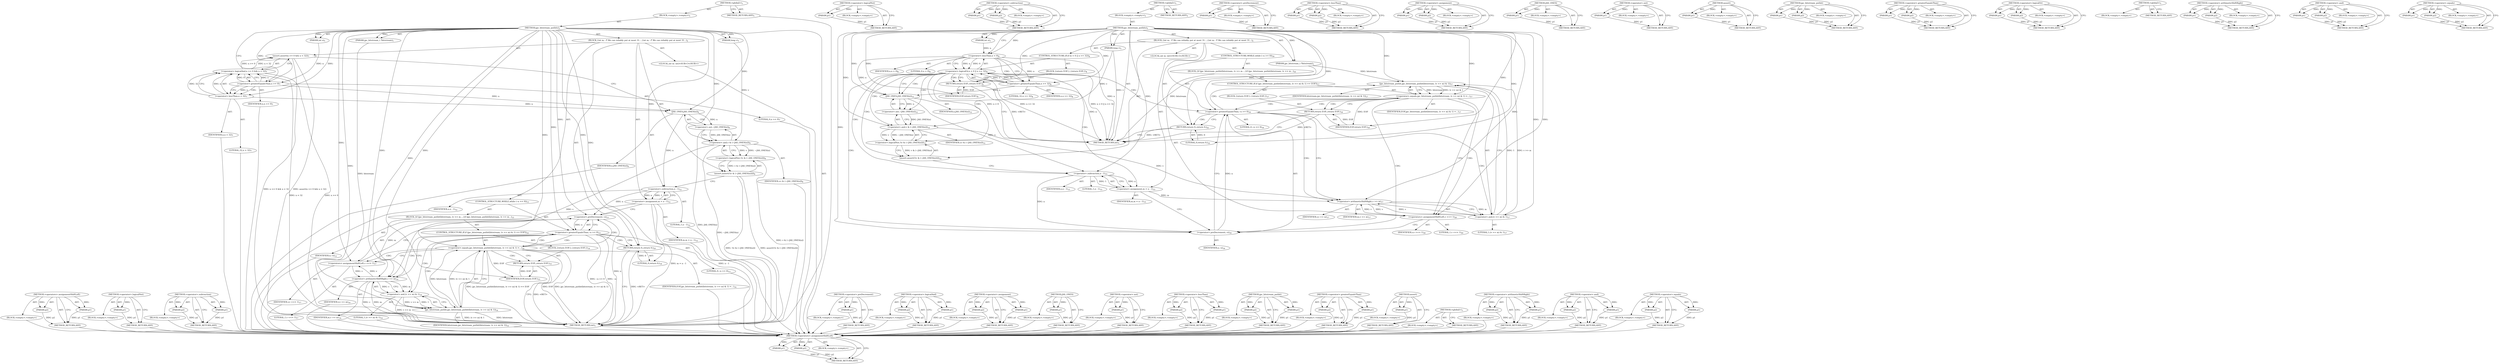digraph "&lt;operator&gt;.equals" {
vulnerable_144 [label=<(METHOD,&lt;operators&gt;.assignmentShiftLeft)>];
vulnerable_145 [label=<(PARAM,p1)>];
vulnerable_146 [label=<(PARAM,p2)>];
vulnerable_147 [label=<(BLOCK,&lt;empty&gt;,&lt;empty&gt;)>];
vulnerable_148 [label=<(METHOD_RETURN,ANY)>];
vulnerable_98 [label=<(METHOD,&lt;operator&gt;.logicalNot)>];
vulnerable_99 [label=<(PARAM,p1)>];
vulnerable_100 [label=<(BLOCK,&lt;empty&gt;,&lt;empty&gt;)>];
vulnerable_101 [label=<(METHOD_RETURN,ANY)>];
vulnerable_120 [label=<(METHOD,&lt;operator&gt;.subtraction)>];
vulnerable_121 [label=<(PARAM,p1)>];
vulnerable_122 [label=<(PARAM,p2)>];
vulnerable_123 [label=<(BLOCK,&lt;empty&gt;,&lt;empty&gt;)>];
vulnerable_124 [label=<(METHOD_RETURN,ANY)>];
vulnerable_6 [label=<(METHOD,&lt;global&gt;)<SUB>1</SUB>>];
vulnerable_7 [label=<(BLOCK,&lt;empty&gt;,&lt;empty&gt;)<SUB>1</SUB>>];
vulnerable_8 [label=<(METHOD,jpc_bitstream_putbits)<SUB>1</SUB>>];
vulnerable_9 [label=<(PARAM,jpc_bitstream_t *bitstream)<SUB>1</SUB>>];
vulnerable_10 [label=<(PARAM,int n)<SUB>1</SUB>>];
vulnerable_11 [label=<(PARAM,long v)<SUB>1</SUB>>];
vulnerable_12 [label=<(BLOCK,{
	int m;
 
 	/* We can reliably put at most 31...,{
	int m;
 
 	/* We can reliably put at most 31...)<SUB>2</SUB>>];
vulnerable_13 [label="<(LOCAL,int m: int)<SUB>3</SUB>>"];
vulnerable_14 [label=<(assert,assert(n &gt;= 0 &amp;&amp; n &lt; 32))<SUB>7</SUB>>];
vulnerable_15 [label=<(&lt;operator&gt;.logicalAnd,n &gt;= 0 &amp;&amp; n &lt; 32)<SUB>7</SUB>>];
vulnerable_16 [label=<(&lt;operator&gt;.greaterEqualsThan,n &gt;= 0)<SUB>7</SUB>>];
vulnerable_17 [label=<(IDENTIFIER,n,n &gt;= 0)<SUB>7</SUB>>];
vulnerable_18 [label=<(LITERAL,0,n &gt;= 0)<SUB>7</SUB>>];
vulnerable_19 [label=<(&lt;operator&gt;.lessThan,n &lt; 32)<SUB>7</SUB>>];
vulnerable_20 [label=<(IDENTIFIER,n,n &lt; 32)<SUB>7</SUB>>];
vulnerable_21 [label=<(LITERAL,32,n &lt; 32)<SUB>7</SUB>>];
vulnerable_22 [label=<(assert,assert(!(v &amp; (~JAS_ONES(n)))))<SUB>9</SUB>>];
vulnerable_23 [label=<(&lt;operator&gt;.logicalNot,!(v &amp; (~JAS_ONES(n))))<SUB>9</SUB>>];
vulnerable_24 [label=<(&lt;operator&gt;.and,v &amp; (~JAS_ONES(n)))<SUB>9</SUB>>];
vulnerable_25 [label=<(IDENTIFIER,v,v &amp; (~JAS_ONES(n)))<SUB>9</SUB>>];
vulnerable_26 [label=<(&lt;operator&gt;.not,~JAS_ONES(n))<SUB>9</SUB>>];
vulnerable_27 [label=<(JAS_ONES,JAS_ONES(n))<SUB>9</SUB>>];
vulnerable_28 [label=<(IDENTIFIER,n,JAS_ONES(n))<SUB>9</SUB>>];
vulnerable_29 [label=<(&lt;operator&gt;.assignment,m = n - 1)<SUB>12</SUB>>];
vulnerable_30 [label=<(IDENTIFIER,m,m = n - 1)<SUB>12</SUB>>];
vulnerable_31 [label=<(&lt;operator&gt;.subtraction,n - 1)<SUB>12</SUB>>];
vulnerable_32 [label=<(IDENTIFIER,n,n - 1)<SUB>12</SUB>>];
vulnerable_33 [label=<(LITERAL,1,n - 1)<SUB>12</SUB>>];
vulnerable_34 [label=<(CONTROL_STRUCTURE,WHILE,while (--n &gt;= 0))<SUB>13</SUB>>];
vulnerable_35 [label=<(&lt;operator&gt;.greaterEqualsThan,--n &gt;= 0)<SUB>13</SUB>>];
vulnerable_36 [label=<(&lt;operator&gt;.preDecrement,--n)<SUB>13</SUB>>];
vulnerable_37 [label=<(IDENTIFIER,n,--n)<SUB>13</SUB>>];
vulnerable_38 [label=<(LITERAL,0,--n &gt;= 0)<SUB>13</SUB>>];
vulnerable_39 [label=<(BLOCK,{
		if (jpc_bitstream_putbit(bitstream, (v &gt;&gt; m...,{
		if (jpc_bitstream_putbit(bitstream, (v &gt;&gt; m...)<SUB>13</SUB>>];
vulnerable_40 [label=<(CONTROL_STRUCTURE,IF,if (jpc_bitstream_putbit(bitstream, (v &gt;&gt; m) &amp; 1) == EOF))<SUB>14</SUB>>];
vulnerable_41 [label=<(&lt;operator&gt;.equals,jpc_bitstream_putbit(bitstream, (v &gt;&gt; m) &amp; 1) =...)<SUB>14</SUB>>];
vulnerable_42 [label=<(jpc_bitstream_putbit,jpc_bitstream_putbit(bitstream, (v &gt;&gt; m) &amp; 1))<SUB>14</SUB>>];
vulnerable_43 [label=<(IDENTIFIER,bitstream,jpc_bitstream_putbit(bitstream, (v &gt;&gt; m) &amp; 1))<SUB>14</SUB>>];
vulnerable_44 [label=<(&lt;operator&gt;.and,(v &gt;&gt; m) &amp; 1)<SUB>14</SUB>>];
vulnerable_45 [label=<(&lt;operator&gt;.arithmeticShiftRight,v &gt;&gt; m)<SUB>14</SUB>>];
vulnerable_46 [label=<(IDENTIFIER,v,v &gt;&gt; m)<SUB>14</SUB>>];
vulnerable_47 [label=<(IDENTIFIER,m,v &gt;&gt; m)<SUB>14</SUB>>];
vulnerable_48 [label=<(LITERAL,1,(v &gt;&gt; m) &amp; 1)<SUB>14</SUB>>];
vulnerable_49 [label=<(IDENTIFIER,EOF,jpc_bitstream_putbit(bitstream, (v &gt;&gt; m) &amp; 1) =...)<SUB>14</SUB>>];
vulnerable_50 [label=<(BLOCK,{
			return EOF;
		},{
			return EOF;
		})<SUB>14</SUB>>];
vulnerable_51 [label=<(RETURN,return EOF;,return EOF;)<SUB>15</SUB>>];
vulnerable_52 [label=<(IDENTIFIER,EOF,return EOF;)<SUB>15</SUB>>];
vulnerable_53 [label=<(&lt;operators&gt;.assignmentShiftLeft,v &lt;&lt;= 1)<SUB>17</SUB>>];
vulnerable_54 [label=<(IDENTIFIER,v,v &lt;&lt;= 1)<SUB>17</SUB>>];
vulnerable_55 [label=<(LITERAL,1,v &lt;&lt;= 1)<SUB>17</SUB>>];
vulnerable_56 [label=<(RETURN,return 0;,return 0;)<SUB>19</SUB>>];
vulnerable_57 [label=<(LITERAL,0,return 0;)<SUB>19</SUB>>];
vulnerable_58 [label=<(METHOD_RETURN,int)<SUB>1</SUB>>];
vulnerable_60 [label=<(METHOD_RETURN,ANY)<SUB>1</SUB>>];
vulnerable_125 [label=<(METHOD,&lt;operator&gt;.preDecrement)>];
vulnerable_126 [label=<(PARAM,p1)>];
vulnerable_127 [label=<(BLOCK,&lt;empty&gt;,&lt;empty&gt;)>];
vulnerable_128 [label=<(METHOD_RETURN,ANY)>];
vulnerable_83 [label=<(METHOD,&lt;operator&gt;.logicalAnd)>];
vulnerable_84 [label=<(PARAM,p1)>];
vulnerable_85 [label=<(PARAM,p2)>];
vulnerable_86 [label=<(BLOCK,&lt;empty&gt;,&lt;empty&gt;)>];
vulnerable_87 [label=<(METHOD_RETURN,ANY)>];
vulnerable_115 [label=<(METHOD,&lt;operator&gt;.assignment)>];
vulnerable_116 [label=<(PARAM,p1)>];
vulnerable_117 [label=<(PARAM,p2)>];
vulnerable_118 [label=<(BLOCK,&lt;empty&gt;,&lt;empty&gt;)>];
vulnerable_119 [label=<(METHOD_RETURN,ANY)>];
vulnerable_111 [label=<(METHOD,JAS_ONES)>];
vulnerable_112 [label=<(PARAM,p1)>];
vulnerable_113 [label=<(BLOCK,&lt;empty&gt;,&lt;empty&gt;)>];
vulnerable_114 [label=<(METHOD_RETURN,ANY)>];
vulnerable_107 [label=<(METHOD,&lt;operator&gt;.not)>];
vulnerable_108 [label=<(PARAM,p1)>];
vulnerable_109 [label=<(BLOCK,&lt;empty&gt;,&lt;empty&gt;)>];
vulnerable_110 [label=<(METHOD_RETURN,ANY)>];
vulnerable_93 [label=<(METHOD,&lt;operator&gt;.lessThan)>];
vulnerable_94 [label=<(PARAM,p1)>];
vulnerable_95 [label=<(PARAM,p2)>];
vulnerable_96 [label=<(BLOCK,&lt;empty&gt;,&lt;empty&gt;)>];
vulnerable_97 [label=<(METHOD_RETURN,ANY)>];
vulnerable_134 [label=<(METHOD,jpc_bitstream_putbit)>];
vulnerable_135 [label=<(PARAM,p1)>];
vulnerable_136 [label=<(PARAM,p2)>];
vulnerable_137 [label=<(BLOCK,&lt;empty&gt;,&lt;empty&gt;)>];
vulnerable_138 [label=<(METHOD_RETURN,ANY)>];
vulnerable_88 [label=<(METHOD,&lt;operator&gt;.greaterEqualsThan)>];
vulnerable_89 [label=<(PARAM,p1)>];
vulnerable_90 [label=<(PARAM,p2)>];
vulnerable_91 [label=<(BLOCK,&lt;empty&gt;,&lt;empty&gt;)>];
vulnerable_92 [label=<(METHOD_RETURN,ANY)>];
vulnerable_79 [label=<(METHOD,assert)>];
vulnerable_80 [label=<(PARAM,p1)>];
vulnerable_81 [label=<(BLOCK,&lt;empty&gt;,&lt;empty&gt;)>];
vulnerable_82 [label=<(METHOD_RETURN,ANY)>];
vulnerable_73 [label=<(METHOD,&lt;global&gt;)<SUB>1</SUB>>];
vulnerable_74 [label=<(BLOCK,&lt;empty&gt;,&lt;empty&gt;)>];
vulnerable_75 [label=<(METHOD_RETURN,ANY)>];
vulnerable_139 [label=<(METHOD,&lt;operator&gt;.arithmeticShiftRight)>];
vulnerable_140 [label=<(PARAM,p1)>];
vulnerable_141 [label=<(PARAM,p2)>];
vulnerable_142 [label=<(BLOCK,&lt;empty&gt;,&lt;empty&gt;)>];
vulnerable_143 [label=<(METHOD_RETURN,ANY)>];
vulnerable_102 [label=<(METHOD,&lt;operator&gt;.and)>];
vulnerable_103 [label=<(PARAM,p1)>];
vulnerable_104 [label=<(PARAM,p2)>];
vulnerable_105 [label=<(BLOCK,&lt;empty&gt;,&lt;empty&gt;)>];
vulnerable_106 [label=<(METHOD_RETURN,ANY)>];
vulnerable_129 [label=<(METHOD,&lt;operator&gt;.equals)>];
vulnerable_130 [label=<(PARAM,p1)>];
vulnerable_131 [label=<(PARAM,p2)>];
vulnerable_132 [label=<(BLOCK,&lt;empty&gt;,&lt;empty&gt;)>];
vulnerable_133 [label=<(METHOD_RETURN,ANY)>];
fixed_147 [label=<(METHOD,&lt;operators&gt;.assignmentShiftLeft)>];
fixed_148 [label=<(PARAM,p1)>];
fixed_149 [label=<(PARAM,p2)>];
fixed_150 [label=<(BLOCK,&lt;empty&gt;,&lt;empty&gt;)>];
fixed_151 [label=<(METHOD_RETURN,ANY)>];
fixed_101 [label=<(METHOD,&lt;operator&gt;.logicalNot)>];
fixed_102 [label=<(PARAM,p1)>];
fixed_103 [label=<(BLOCK,&lt;empty&gt;,&lt;empty&gt;)>];
fixed_104 [label=<(METHOD_RETURN,ANY)>];
fixed_123 [label=<(METHOD,&lt;operator&gt;.subtraction)>];
fixed_124 [label=<(PARAM,p1)>];
fixed_125 [label=<(PARAM,p2)>];
fixed_126 [label=<(BLOCK,&lt;empty&gt;,&lt;empty&gt;)>];
fixed_127 [label=<(METHOD_RETURN,ANY)>];
fixed_6 [label=<(METHOD,&lt;global&gt;)<SUB>1</SUB>>];
fixed_7 [label=<(BLOCK,&lt;empty&gt;,&lt;empty&gt;)<SUB>1</SUB>>];
fixed_8 [label=<(METHOD,jpc_bitstream_putbits)<SUB>1</SUB>>];
fixed_9 [label=<(PARAM,jpc_bitstream_t *bitstream)<SUB>1</SUB>>];
fixed_10 [label=<(PARAM,int n)<SUB>1</SUB>>];
fixed_11 [label=<(PARAM,long v)<SUB>1</SUB>>];
fixed_12 [label=<(BLOCK,{
	int m;
 
 	/* We can reliably put at most 31...,{
	int m;
 
 	/* We can reliably put at most 31...)<SUB>2</SUB>>];
fixed_13 [label="<(LOCAL,int m: int)<SUB>3</SUB>>"];
fixed_14 [label=<(CONTROL_STRUCTURE,IF,if (n &lt; 0 || n &gt;= 32))<SUB>8</SUB>>];
fixed_15 [label=<(&lt;operator&gt;.logicalOr,n &lt; 0 || n &gt;= 32)<SUB>8</SUB>>];
fixed_16 [label=<(&lt;operator&gt;.lessThan,n &lt; 0)<SUB>8</SUB>>];
fixed_17 [label=<(IDENTIFIER,n,n &lt; 0)<SUB>8</SUB>>];
fixed_18 [label=<(LITERAL,0,n &lt; 0)<SUB>8</SUB>>];
fixed_19 [label=<(&lt;operator&gt;.greaterEqualsThan,n &gt;= 32)<SUB>8</SUB>>];
fixed_20 [label=<(IDENTIFIER,n,n &gt;= 32)<SUB>8</SUB>>];
fixed_21 [label=<(LITERAL,32,n &gt;= 32)<SUB>8</SUB>>];
fixed_22 [label=<(BLOCK,{
		return EOF;
	},{
		return EOF;
	})<SUB>8</SUB>>];
fixed_23 [label=<(RETURN,return EOF;,return EOF;)<SUB>9</SUB>>];
fixed_24 [label=<(IDENTIFIER,EOF,return EOF;)<SUB>9</SUB>>];
fixed_25 [label=<(assert,assert(!(v &amp; (~JAS_ONES(n)))))<SUB>12</SUB>>];
fixed_26 [label=<(&lt;operator&gt;.logicalNot,!(v &amp; (~JAS_ONES(n))))<SUB>12</SUB>>];
fixed_27 [label=<(&lt;operator&gt;.and,v &amp; (~JAS_ONES(n)))<SUB>12</SUB>>];
fixed_28 [label=<(IDENTIFIER,v,v &amp; (~JAS_ONES(n)))<SUB>12</SUB>>];
fixed_29 [label=<(&lt;operator&gt;.not,~JAS_ONES(n))<SUB>12</SUB>>];
fixed_30 [label=<(JAS_ONES,JAS_ONES(n))<SUB>12</SUB>>];
fixed_31 [label=<(IDENTIFIER,n,JAS_ONES(n))<SUB>12</SUB>>];
fixed_32 [label=<(&lt;operator&gt;.assignment,m = n - 1)<SUB>15</SUB>>];
fixed_33 [label=<(IDENTIFIER,m,m = n - 1)<SUB>15</SUB>>];
fixed_34 [label=<(&lt;operator&gt;.subtraction,n - 1)<SUB>15</SUB>>];
fixed_35 [label=<(IDENTIFIER,n,n - 1)<SUB>15</SUB>>];
fixed_36 [label=<(LITERAL,1,n - 1)<SUB>15</SUB>>];
fixed_37 [label=<(CONTROL_STRUCTURE,WHILE,while (--n &gt;= 0))<SUB>16</SUB>>];
fixed_38 [label=<(&lt;operator&gt;.greaterEqualsThan,--n &gt;= 0)<SUB>16</SUB>>];
fixed_39 [label=<(&lt;operator&gt;.preDecrement,--n)<SUB>16</SUB>>];
fixed_40 [label=<(IDENTIFIER,n,--n)<SUB>16</SUB>>];
fixed_41 [label=<(LITERAL,0,--n &gt;= 0)<SUB>16</SUB>>];
fixed_42 [label=<(BLOCK,{
		if (jpc_bitstream_putbit(bitstream, (v &gt;&gt; m...,{
		if (jpc_bitstream_putbit(bitstream, (v &gt;&gt; m...)<SUB>16</SUB>>];
fixed_43 [label=<(CONTROL_STRUCTURE,IF,if (jpc_bitstream_putbit(bitstream, (v &gt;&gt; m) &amp; 1) == EOF))<SUB>17</SUB>>];
fixed_44 [label=<(&lt;operator&gt;.equals,jpc_bitstream_putbit(bitstream, (v &gt;&gt; m) &amp; 1) =...)<SUB>17</SUB>>];
fixed_45 [label=<(jpc_bitstream_putbit,jpc_bitstream_putbit(bitstream, (v &gt;&gt; m) &amp; 1))<SUB>17</SUB>>];
fixed_46 [label=<(IDENTIFIER,bitstream,jpc_bitstream_putbit(bitstream, (v &gt;&gt; m) &amp; 1))<SUB>17</SUB>>];
fixed_47 [label=<(&lt;operator&gt;.and,(v &gt;&gt; m) &amp; 1)<SUB>17</SUB>>];
fixed_48 [label=<(&lt;operator&gt;.arithmeticShiftRight,v &gt;&gt; m)<SUB>17</SUB>>];
fixed_49 [label=<(IDENTIFIER,v,v &gt;&gt; m)<SUB>17</SUB>>];
fixed_50 [label=<(IDENTIFIER,m,v &gt;&gt; m)<SUB>17</SUB>>];
fixed_51 [label=<(LITERAL,1,(v &gt;&gt; m) &amp; 1)<SUB>17</SUB>>];
fixed_52 [label=<(IDENTIFIER,EOF,jpc_bitstream_putbit(bitstream, (v &gt;&gt; m) &amp; 1) =...)<SUB>17</SUB>>];
fixed_53 [label=<(BLOCK,{
			return EOF;
		},{
			return EOF;
		})<SUB>17</SUB>>];
fixed_54 [label=<(RETURN,return EOF;,return EOF;)<SUB>18</SUB>>];
fixed_55 [label=<(IDENTIFIER,EOF,return EOF;)<SUB>18</SUB>>];
fixed_56 [label=<(&lt;operators&gt;.assignmentShiftLeft,v &lt;&lt;= 1)<SUB>20</SUB>>];
fixed_57 [label=<(IDENTIFIER,v,v &lt;&lt;= 1)<SUB>20</SUB>>];
fixed_58 [label=<(LITERAL,1,v &lt;&lt;= 1)<SUB>20</SUB>>];
fixed_59 [label=<(RETURN,return 0;,return 0;)<SUB>22</SUB>>];
fixed_60 [label=<(LITERAL,0,return 0;)<SUB>22</SUB>>];
fixed_61 [label=<(METHOD_RETURN,int)<SUB>1</SUB>>];
fixed_63 [label=<(METHOD_RETURN,ANY)<SUB>1</SUB>>];
fixed_128 [label=<(METHOD,&lt;operator&gt;.preDecrement)>];
fixed_129 [label=<(PARAM,p1)>];
fixed_130 [label=<(BLOCK,&lt;empty&gt;,&lt;empty&gt;)>];
fixed_131 [label=<(METHOD_RETURN,ANY)>];
fixed_87 [label=<(METHOD,&lt;operator&gt;.lessThan)>];
fixed_88 [label=<(PARAM,p1)>];
fixed_89 [label=<(PARAM,p2)>];
fixed_90 [label=<(BLOCK,&lt;empty&gt;,&lt;empty&gt;)>];
fixed_91 [label=<(METHOD_RETURN,ANY)>];
fixed_118 [label=<(METHOD,&lt;operator&gt;.assignment)>];
fixed_119 [label=<(PARAM,p1)>];
fixed_120 [label=<(PARAM,p2)>];
fixed_121 [label=<(BLOCK,&lt;empty&gt;,&lt;empty&gt;)>];
fixed_122 [label=<(METHOD_RETURN,ANY)>];
fixed_114 [label=<(METHOD,JAS_ONES)>];
fixed_115 [label=<(PARAM,p1)>];
fixed_116 [label=<(BLOCK,&lt;empty&gt;,&lt;empty&gt;)>];
fixed_117 [label=<(METHOD_RETURN,ANY)>];
fixed_110 [label=<(METHOD,&lt;operator&gt;.not)>];
fixed_111 [label=<(PARAM,p1)>];
fixed_112 [label=<(BLOCK,&lt;empty&gt;,&lt;empty&gt;)>];
fixed_113 [label=<(METHOD_RETURN,ANY)>];
fixed_97 [label=<(METHOD,assert)>];
fixed_98 [label=<(PARAM,p1)>];
fixed_99 [label=<(BLOCK,&lt;empty&gt;,&lt;empty&gt;)>];
fixed_100 [label=<(METHOD_RETURN,ANY)>];
fixed_137 [label=<(METHOD,jpc_bitstream_putbit)>];
fixed_138 [label=<(PARAM,p1)>];
fixed_139 [label=<(PARAM,p2)>];
fixed_140 [label=<(BLOCK,&lt;empty&gt;,&lt;empty&gt;)>];
fixed_141 [label=<(METHOD_RETURN,ANY)>];
fixed_92 [label=<(METHOD,&lt;operator&gt;.greaterEqualsThan)>];
fixed_93 [label=<(PARAM,p1)>];
fixed_94 [label=<(PARAM,p2)>];
fixed_95 [label=<(BLOCK,&lt;empty&gt;,&lt;empty&gt;)>];
fixed_96 [label=<(METHOD_RETURN,ANY)>];
fixed_82 [label=<(METHOD,&lt;operator&gt;.logicalOr)>];
fixed_83 [label=<(PARAM,p1)>];
fixed_84 [label=<(PARAM,p2)>];
fixed_85 [label=<(BLOCK,&lt;empty&gt;,&lt;empty&gt;)>];
fixed_86 [label=<(METHOD_RETURN,ANY)>];
fixed_76 [label=<(METHOD,&lt;global&gt;)<SUB>1</SUB>>];
fixed_77 [label=<(BLOCK,&lt;empty&gt;,&lt;empty&gt;)>];
fixed_78 [label=<(METHOD_RETURN,ANY)>];
fixed_142 [label=<(METHOD,&lt;operator&gt;.arithmeticShiftRight)>];
fixed_143 [label=<(PARAM,p1)>];
fixed_144 [label=<(PARAM,p2)>];
fixed_145 [label=<(BLOCK,&lt;empty&gt;,&lt;empty&gt;)>];
fixed_146 [label=<(METHOD_RETURN,ANY)>];
fixed_105 [label=<(METHOD,&lt;operator&gt;.and)>];
fixed_106 [label=<(PARAM,p1)>];
fixed_107 [label=<(PARAM,p2)>];
fixed_108 [label=<(BLOCK,&lt;empty&gt;,&lt;empty&gt;)>];
fixed_109 [label=<(METHOD_RETURN,ANY)>];
fixed_132 [label=<(METHOD,&lt;operator&gt;.equals)>];
fixed_133 [label=<(PARAM,p1)>];
fixed_134 [label=<(PARAM,p2)>];
fixed_135 [label=<(BLOCK,&lt;empty&gt;,&lt;empty&gt;)>];
fixed_136 [label=<(METHOD_RETURN,ANY)>];
vulnerable_144 -> vulnerable_145  [key=0, label="AST: "];
vulnerable_144 -> vulnerable_145  [key=1, label="DDG: "];
vulnerable_144 -> vulnerable_147  [key=0, label="AST: "];
vulnerable_144 -> vulnerable_146  [key=0, label="AST: "];
vulnerable_144 -> vulnerable_146  [key=1, label="DDG: "];
vulnerable_144 -> vulnerable_148  [key=0, label="AST: "];
vulnerable_144 -> vulnerable_148  [key=1, label="CFG: "];
vulnerable_145 -> vulnerable_148  [key=0, label="DDG: p1"];
vulnerable_146 -> vulnerable_148  [key=0, label="DDG: p2"];
vulnerable_147 -> fixed_147  [key=0];
vulnerable_148 -> fixed_147  [key=0];
vulnerable_98 -> vulnerable_99  [key=0, label="AST: "];
vulnerable_98 -> vulnerable_99  [key=1, label="DDG: "];
vulnerable_98 -> vulnerable_100  [key=0, label="AST: "];
vulnerable_98 -> vulnerable_101  [key=0, label="AST: "];
vulnerable_98 -> vulnerable_101  [key=1, label="CFG: "];
vulnerable_99 -> vulnerable_101  [key=0, label="DDG: p1"];
vulnerable_100 -> fixed_147  [key=0];
vulnerable_101 -> fixed_147  [key=0];
vulnerable_120 -> vulnerable_121  [key=0, label="AST: "];
vulnerable_120 -> vulnerable_121  [key=1, label="DDG: "];
vulnerable_120 -> vulnerable_123  [key=0, label="AST: "];
vulnerable_120 -> vulnerable_122  [key=0, label="AST: "];
vulnerable_120 -> vulnerable_122  [key=1, label="DDG: "];
vulnerable_120 -> vulnerable_124  [key=0, label="AST: "];
vulnerable_120 -> vulnerable_124  [key=1, label="CFG: "];
vulnerable_121 -> vulnerable_124  [key=0, label="DDG: p1"];
vulnerable_122 -> vulnerable_124  [key=0, label="DDG: p2"];
vulnerable_123 -> fixed_147  [key=0];
vulnerable_124 -> fixed_147  [key=0];
vulnerable_6 -> vulnerable_7  [key=0, label="AST: "];
vulnerable_6 -> vulnerable_60  [key=0, label="AST: "];
vulnerable_6 -> vulnerable_60  [key=1, label="CFG: "];
vulnerable_7 -> vulnerable_8  [key=0, label="AST: "];
vulnerable_8 -> vulnerable_9  [key=0, label="AST: "];
vulnerable_8 -> vulnerable_9  [key=1, label="DDG: "];
vulnerable_8 -> vulnerable_10  [key=0, label="AST: "];
vulnerable_8 -> vulnerable_10  [key=1, label="DDG: "];
vulnerable_8 -> vulnerable_11  [key=0, label="AST: "];
vulnerable_8 -> vulnerable_11  [key=1, label="DDG: "];
vulnerable_8 -> vulnerable_12  [key=0, label="AST: "];
vulnerable_8 -> vulnerable_58  [key=0, label="AST: "];
vulnerable_8 -> vulnerable_16  [key=0, label="CFG: "];
vulnerable_8 -> vulnerable_16  [key=1, label="DDG: "];
vulnerable_8 -> vulnerable_56  [key=0, label="DDG: "];
vulnerable_8 -> vulnerable_57  [key=0, label="DDG: "];
vulnerable_8 -> vulnerable_31  [key=0, label="DDG: "];
vulnerable_8 -> vulnerable_35  [key=0, label="DDG: "];
vulnerable_8 -> vulnerable_53  [key=0, label="DDG: "];
vulnerable_8 -> vulnerable_19  [key=0, label="DDG: "];
vulnerable_8 -> vulnerable_24  [key=0, label="DDG: "];
vulnerable_8 -> vulnerable_36  [key=0, label="DDG: "];
vulnerable_8 -> vulnerable_41  [key=0, label="DDG: "];
vulnerable_8 -> vulnerable_27  [key=0, label="DDG: "];
vulnerable_8 -> vulnerable_42  [key=0, label="DDG: "];
vulnerable_8 -> vulnerable_52  [key=0, label="DDG: "];
vulnerable_8 -> vulnerable_44  [key=0, label="DDG: "];
vulnerable_8 -> vulnerable_45  [key=0, label="DDG: "];
vulnerable_9 -> vulnerable_42  [key=0, label="DDG: bitstream"];
vulnerable_10 -> vulnerable_16  [key=0, label="DDG: n"];
vulnerable_11 -> vulnerable_24  [key=0, label="DDG: v"];
vulnerable_12 -> vulnerable_13  [key=0, label="AST: "];
vulnerable_12 -> vulnerable_14  [key=0, label="AST: "];
vulnerable_12 -> vulnerable_22  [key=0, label="AST: "];
vulnerable_12 -> vulnerable_29  [key=0, label="AST: "];
vulnerable_12 -> vulnerable_34  [key=0, label="AST: "];
vulnerable_12 -> vulnerable_56  [key=0, label="AST: "];
vulnerable_13 -> fixed_147  [key=0];
vulnerable_14 -> vulnerable_15  [key=0, label="AST: "];
vulnerable_14 -> vulnerable_27  [key=0, label="CFG: "];
vulnerable_14 -> vulnerable_58  [key=0, label="DDG: n &gt;= 0 &amp;&amp; n &lt; 32"];
vulnerable_14 -> vulnerable_58  [key=1, label="DDG: assert(n &gt;= 0 &amp;&amp; n &lt; 32)"];
vulnerable_15 -> vulnerable_16  [key=0, label="AST: "];
vulnerable_15 -> vulnerable_19  [key=0, label="AST: "];
vulnerable_15 -> vulnerable_14  [key=0, label="CFG: "];
vulnerable_15 -> vulnerable_14  [key=1, label="DDG: n &gt;= 0"];
vulnerable_15 -> vulnerable_14  [key=2, label="DDG: n &lt; 32"];
vulnerable_15 -> vulnerable_58  [key=0, label="DDG: n &gt;= 0"];
vulnerable_15 -> vulnerable_58  [key=1, label="DDG: n &lt; 32"];
vulnerable_16 -> vulnerable_17  [key=0, label="AST: "];
vulnerable_16 -> vulnerable_18  [key=0, label="AST: "];
vulnerable_16 -> vulnerable_15  [key=0, label="CFG: "];
vulnerable_16 -> vulnerable_15  [key=1, label="DDG: n"];
vulnerable_16 -> vulnerable_15  [key=2, label="DDG: 0"];
vulnerable_16 -> vulnerable_19  [key=0, label="CFG: "];
vulnerable_16 -> vulnerable_19  [key=1, label="DDG: n"];
vulnerable_16 -> vulnerable_19  [key=2, label="CDG: "];
vulnerable_16 -> vulnerable_27  [key=0, label="DDG: n"];
vulnerable_17 -> fixed_147  [key=0];
vulnerable_18 -> fixed_147  [key=0];
vulnerable_19 -> vulnerable_20  [key=0, label="AST: "];
vulnerable_19 -> vulnerable_21  [key=0, label="AST: "];
vulnerable_19 -> vulnerable_15  [key=0, label="CFG: "];
vulnerable_19 -> vulnerable_15  [key=1, label="DDG: n"];
vulnerable_19 -> vulnerable_15  [key=2, label="DDG: 32"];
vulnerable_19 -> vulnerable_27  [key=0, label="DDG: n"];
vulnerable_20 -> fixed_147  [key=0];
vulnerable_21 -> fixed_147  [key=0];
vulnerable_22 -> vulnerable_23  [key=0, label="AST: "];
vulnerable_22 -> vulnerable_31  [key=0, label="CFG: "];
vulnerable_22 -> vulnerable_58  [key=0, label="DDG: !(v &amp; (~JAS_ONES(n)))"];
vulnerable_22 -> vulnerable_58  [key=1, label="DDG: assert(!(v &amp; (~JAS_ONES(n))))"];
vulnerable_23 -> vulnerable_24  [key=0, label="AST: "];
vulnerable_23 -> vulnerable_22  [key=0, label="CFG: "];
vulnerable_23 -> vulnerable_22  [key=1, label="DDG: v &amp; (~JAS_ONES(n))"];
vulnerable_23 -> vulnerable_58  [key=0, label="DDG: v &amp; (~JAS_ONES(n))"];
vulnerable_24 -> vulnerable_25  [key=0, label="AST: "];
vulnerable_24 -> vulnerable_26  [key=0, label="AST: "];
vulnerable_24 -> vulnerable_23  [key=0, label="CFG: "];
vulnerable_24 -> vulnerable_23  [key=1, label="DDG: v"];
vulnerable_24 -> vulnerable_23  [key=2, label="DDG: ~JAS_ONES(n)"];
vulnerable_24 -> vulnerable_58  [key=0, label="DDG: ~JAS_ONES(n)"];
vulnerable_24 -> vulnerable_45  [key=0, label="DDG: v"];
vulnerable_25 -> fixed_147  [key=0];
vulnerable_26 -> vulnerable_27  [key=0, label="AST: "];
vulnerable_26 -> vulnerable_24  [key=0, label="CFG: "];
vulnerable_26 -> vulnerable_24  [key=1, label="DDG: JAS_ONES(n)"];
vulnerable_26 -> vulnerable_58  [key=0, label="DDG: JAS_ONES(n)"];
vulnerable_27 -> vulnerable_28  [key=0, label="AST: "];
vulnerable_27 -> vulnerable_26  [key=0, label="CFG: "];
vulnerable_27 -> vulnerable_26  [key=1, label="DDG: n"];
vulnerable_27 -> vulnerable_31  [key=0, label="DDG: n"];
vulnerable_28 -> fixed_147  [key=0];
vulnerable_29 -> vulnerable_30  [key=0, label="AST: "];
vulnerable_29 -> vulnerable_31  [key=0, label="AST: "];
vulnerable_29 -> vulnerable_36  [key=0, label="CFG: "];
vulnerable_29 -> vulnerable_58  [key=0, label="DDG: n - 1"];
vulnerable_29 -> vulnerable_58  [key=1, label="DDG: m = n - 1"];
vulnerable_29 -> vulnerable_45  [key=0, label="DDG: m"];
vulnerable_30 -> fixed_147  [key=0];
vulnerable_31 -> vulnerable_32  [key=0, label="AST: "];
vulnerable_31 -> vulnerable_33  [key=0, label="AST: "];
vulnerable_31 -> vulnerable_29  [key=0, label="CFG: "];
vulnerable_31 -> vulnerable_29  [key=1, label="DDG: n"];
vulnerable_31 -> vulnerable_29  [key=2, label="DDG: 1"];
vulnerable_31 -> vulnerable_36  [key=0, label="DDG: n"];
vulnerable_32 -> fixed_147  [key=0];
vulnerable_33 -> fixed_147  [key=0];
vulnerable_34 -> vulnerable_35  [key=0, label="AST: "];
vulnerable_34 -> vulnerable_39  [key=0, label="AST: "];
vulnerable_35 -> vulnerable_36  [key=0, label="AST: "];
vulnerable_35 -> vulnerable_38  [key=0, label="AST: "];
vulnerable_35 -> vulnerable_45  [key=0, label="CFG: "];
vulnerable_35 -> vulnerable_45  [key=1, label="CDG: "];
vulnerable_35 -> vulnerable_56  [key=0, label="CFG: "];
vulnerable_35 -> vulnerable_56  [key=1, label="CDG: "];
vulnerable_35 -> vulnerable_58  [key=0, label="DDG: --n"];
vulnerable_35 -> vulnerable_58  [key=1, label="DDG: --n &gt;= 0"];
vulnerable_35 -> vulnerable_42  [key=0, label="CDG: "];
vulnerable_35 -> vulnerable_44  [key=0, label="CDG: "];
vulnerable_35 -> vulnerable_41  [key=0, label="CDG: "];
vulnerable_36 -> vulnerable_37  [key=0, label="AST: "];
vulnerable_36 -> vulnerable_35  [key=0, label="CFG: "];
vulnerable_36 -> vulnerable_35  [key=1, label="DDG: n"];
vulnerable_36 -> vulnerable_58  [key=0, label="DDG: n"];
vulnerable_37 -> fixed_147  [key=0];
vulnerable_38 -> fixed_147  [key=0];
vulnerable_39 -> vulnerable_40  [key=0, label="AST: "];
vulnerable_39 -> vulnerable_53  [key=0, label="AST: "];
vulnerable_40 -> vulnerable_41  [key=0, label="AST: "];
vulnerable_40 -> vulnerable_50  [key=0, label="AST: "];
vulnerable_41 -> vulnerable_42  [key=0, label="AST: "];
vulnerable_41 -> vulnerable_49  [key=0, label="AST: "];
vulnerable_41 -> vulnerable_51  [key=0, label="CFG: "];
vulnerable_41 -> vulnerable_51  [key=1, label="CDG: "];
vulnerable_41 -> vulnerable_53  [key=0, label="CFG: "];
vulnerable_41 -> vulnerable_53  [key=1, label="CDG: "];
vulnerable_41 -> vulnerable_58  [key=0, label="DDG: jpc_bitstream_putbit(bitstream, (v &gt;&gt; m) &amp; 1)"];
vulnerable_41 -> vulnerable_58  [key=1, label="DDG: EOF"];
vulnerable_41 -> vulnerable_58  [key=2, label="DDG: jpc_bitstream_putbit(bitstream, (v &gt;&gt; m) &amp; 1) == EOF"];
vulnerable_41 -> vulnerable_52  [key=0, label="DDG: EOF"];
vulnerable_41 -> vulnerable_36  [key=0, label="CDG: "];
vulnerable_41 -> vulnerable_35  [key=0, label="CDG: "];
vulnerable_42 -> vulnerable_43  [key=0, label="AST: "];
vulnerable_42 -> vulnerable_44  [key=0, label="AST: "];
vulnerable_42 -> vulnerable_41  [key=0, label="CFG: "];
vulnerable_42 -> vulnerable_41  [key=1, label="DDG: bitstream"];
vulnerable_42 -> vulnerable_41  [key=2, label="DDG: (v &gt;&gt; m) &amp; 1"];
vulnerable_42 -> vulnerable_58  [key=0, label="DDG: bitstream"];
vulnerable_42 -> vulnerable_58  [key=1, label="DDG: (v &gt;&gt; m) &amp; 1"];
vulnerable_43 -> fixed_147  [key=0];
vulnerable_44 -> vulnerable_45  [key=0, label="AST: "];
vulnerable_44 -> vulnerable_48  [key=0, label="AST: "];
vulnerable_44 -> vulnerable_42  [key=0, label="CFG: "];
vulnerable_44 -> vulnerable_42  [key=1, label="DDG: v &gt;&gt; m"];
vulnerable_44 -> vulnerable_42  [key=2, label="DDG: 1"];
vulnerable_44 -> vulnerable_58  [key=0, label="DDG: v &gt;&gt; m"];
vulnerable_45 -> vulnerable_46  [key=0, label="AST: "];
vulnerable_45 -> vulnerable_47  [key=0, label="AST: "];
vulnerable_45 -> vulnerable_44  [key=0, label="CFG: "];
vulnerable_45 -> vulnerable_44  [key=1, label="DDG: v"];
vulnerable_45 -> vulnerable_44  [key=2, label="DDG: m"];
vulnerable_45 -> vulnerable_58  [key=0, label="DDG: v"];
vulnerable_45 -> vulnerable_58  [key=1, label="DDG: m"];
vulnerable_45 -> vulnerable_53  [key=0, label="DDG: v"];
vulnerable_46 -> fixed_147  [key=0];
vulnerable_47 -> fixed_147  [key=0];
vulnerable_48 -> fixed_147  [key=0];
vulnerable_49 -> fixed_147  [key=0];
vulnerable_50 -> vulnerable_51  [key=0, label="AST: "];
vulnerable_51 -> vulnerable_52  [key=0, label="AST: "];
vulnerable_51 -> vulnerable_58  [key=0, label="CFG: "];
vulnerable_51 -> vulnerable_58  [key=1, label="DDG: &lt;RET&gt;"];
vulnerable_52 -> vulnerable_51  [key=0, label="DDG: EOF"];
vulnerable_53 -> vulnerable_54  [key=0, label="AST: "];
vulnerable_53 -> vulnerable_55  [key=0, label="AST: "];
vulnerable_53 -> vulnerable_36  [key=0, label="CFG: "];
vulnerable_53 -> vulnerable_45  [key=0, label="DDG: v"];
vulnerable_54 -> fixed_147  [key=0];
vulnerable_55 -> fixed_147  [key=0];
vulnerable_56 -> vulnerable_57  [key=0, label="AST: "];
vulnerable_56 -> vulnerable_58  [key=0, label="CFG: "];
vulnerable_56 -> vulnerable_58  [key=1, label="DDG: &lt;RET&gt;"];
vulnerable_57 -> vulnerable_56  [key=0, label="DDG: 0"];
vulnerable_58 -> fixed_147  [key=0];
vulnerable_60 -> fixed_147  [key=0];
vulnerable_125 -> vulnerable_126  [key=0, label="AST: "];
vulnerable_125 -> vulnerable_126  [key=1, label="DDG: "];
vulnerable_125 -> vulnerable_127  [key=0, label="AST: "];
vulnerable_125 -> vulnerable_128  [key=0, label="AST: "];
vulnerable_125 -> vulnerable_128  [key=1, label="CFG: "];
vulnerable_126 -> vulnerable_128  [key=0, label="DDG: p1"];
vulnerable_127 -> fixed_147  [key=0];
vulnerable_128 -> fixed_147  [key=0];
vulnerable_83 -> vulnerable_84  [key=0, label="AST: "];
vulnerable_83 -> vulnerable_84  [key=1, label="DDG: "];
vulnerable_83 -> vulnerable_86  [key=0, label="AST: "];
vulnerable_83 -> vulnerable_85  [key=0, label="AST: "];
vulnerable_83 -> vulnerable_85  [key=1, label="DDG: "];
vulnerable_83 -> vulnerable_87  [key=0, label="AST: "];
vulnerable_83 -> vulnerable_87  [key=1, label="CFG: "];
vulnerable_84 -> vulnerable_87  [key=0, label="DDG: p1"];
vulnerable_85 -> vulnerable_87  [key=0, label="DDG: p2"];
vulnerable_86 -> fixed_147  [key=0];
vulnerable_87 -> fixed_147  [key=0];
vulnerable_115 -> vulnerable_116  [key=0, label="AST: "];
vulnerable_115 -> vulnerable_116  [key=1, label="DDG: "];
vulnerable_115 -> vulnerable_118  [key=0, label="AST: "];
vulnerable_115 -> vulnerable_117  [key=0, label="AST: "];
vulnerable_115 -> vulnerable_117  [key=1, label="DDG: "];
vulnerable_115 -> vulnerable_119  [key=0, label="AST: "];
vulnerable_115 -> vulnerable_119  [key=1, label="CFG: "];
vulnerable_116 -> vulnerable_119  [key=0, label="DDG: p1"];
vulnerable_117 -> vulnerable_119  [key=0, label="DDG: p2"];
vulnerable_118 -> fixed_147  [key=0];
vulnerable_119 -> fixed_147  [key=0];
vulnerable_111 -> vulnerable_112  [key=0, label="AST: "];
vulnerable_111 -> vulnerable_112  [key=1, label="DDG: "];
vulnerable_111 -> vulnerable_113  [key=0, label="AST: "];
vulnerable_111 -> vulnerable_114  [key=0, label="AST: "];
vulnerable_111 -> vulnerable_114  [key=1, label="CFG: "];
vulnerable_112 -> vulnerable_114  [key=0, label="DDG: p1"];
vulnerable_113 -> fixed_147  [key=0];
vulnerable_114 -> fixed_147  [key=0];
vulnerable_107 -> vulnerable_108  [key=0, label="AST: "];
vulnerable_107 -> vulnerable_108  [key=1, label="DDG: "];
vulnerable_107 -> vulnerable_109  [key=0, label="AST: "];
vulnerable_107 -> vulnerable_110  [key=0, label="AST: "];
vulnerable_107 -> vulnerable_110  [key=1, label="CFG: "];
vulnerable_108 -> vulnerable_110  [key=0, label="DDG: p1"];
vulnerable_109 -> fixed_147  [key=0];
vulnerable_110 -> fixed_147  [key=0];
vulnerable_93 -> vulnerable_94  [key=0, label="AST: "];
vulnerable_93 -> vulnerable_94  [key=1, label="DDG: "];
vulnerable_93 -> vulnerable_96  [key=0, label="AST: "];
vulnerable_93 -> vulnerable_95  [key=0, label="AST: "];
vulnerable_93 -> vulnerable_95  [key=1, label="DDG: "];
vulnerable_93 -> vulnerable_97  [key=0, label="AST: "];
vulnerable_93 -> vulnerable_97  [key=1, label="CFG: "];
vulnerable_94 -> vulnerable_97  [key=0, label="DDG: p1"];
vulnerable_95 -> vulnerable_97  [key=0, label="DDG: p2"];
vulnerable_96 -> fixed_147  [key=0];
vulnerable_97 -> fixed_147  [key=0];
vulnerable_134 -> vulnerable_135  [key=0, label="AST: "];
vulnerable_134 -> vulnerable_135  [key=1, label="DDG: "];
vulnerable_134 -> vulnerable_137  [key=0, label="AST: "];
vulnerable_134 -> vulnerable_136  [key=0, label="AST: "];
vulnerable_134 -> vulnerable_136  [key=1, label="DDG: "];
vulnerable_134 -> vulnerable_138  [key=0, label="AST: "];
vulnerable_134 -> vulnerable_138  [key=1, label="CFG: "];
vulnerable_135 -> vulnerable_138  [key=0, label="DDG: p1"];
vulnerable_136 -> vulnerable_138  [key=0, label="DDG: p2"];
vulnerable_137 -> fixed_147  [key=0];
vulnerable_138 -> fixed_147  [key=0];
vulnerable_88 -> vulnerable_89  [key=0, label="AST: "];
vulnerable_88 -> vulnerable_89  [key=1, label="DDG: "];
vulnerable_88 -> vulnerable_91  [key=0, label="AST: "];
vulnerable_88 -> vulnerable_90  [key=0, label="AST: "];
vulnerable_88 -> vulnerable_90  [key=1, label="DDG: "];
vulnerable_88 -> vulnerable_92  [key=0, label="AST: "];
vulnerable_88 -> vulnerable_92  [key=1, label="CFG: "];
vulnerable_89 -> vulnerable_92  [key=0, label="DDG: p1"];
vulnerable_90 -> vulnerable_92  [key=0, label="DDG: p2"];
vulnerable_91 -> fixed_147  [key=0];
vulnerable_92 -> fixed_147  [key=0];
vulnerable_79 -> vulnerable_80  [key=0, label="AST: "];
vulnerable_79 -> vulnerable_80  [key=1, label="DDG: "];
vulnerable_79 -> vulnerable_81  [key=0, label="AST: "];
vulnerable_79 -> vulnerable_82  [key=0, label="AST: "];
vulnerable_79 -> vulnerable_82  [key=1, label="CFG: "];
vulnerable_80 -> vulnerable_82  [key=0, label="DDG: p1"];
vulnerable_81 -> fixed_147  [key=0];
vulnerable_82 -> fixed_147  [key=0];
vulnerable_73 -> vulnerable_74  [key=0, label="AST: "];
vulnerable_73 -> vulnerable_75  [key=0, label="AST: "];
vulnerable_73 -> vulnerable_75  [key=1, label="CFG: "];
vulnerable_74 -> fixed_147  [key=0];
vulnerable_75 -> fixed_147  [key=0];
vulnerable_139 -> vulnerable_140  [key=0, label="AST: "];
vulnerable_139 -> vulnerable_140  [key=1, label="DDG: "];
vulnerable_139 -> vulnerable_142  [key=0, label="AST: "];
vulnerable_139 -> vulnerable_141  [key=0, label="AST: "];
vulnerable_139 -> vulnerable_141  [key=1, label="DDG: "];
vulnerable_139 -> vulnerable_143  [key=0, label="AST: "];
vulnerable_139 -> vulnerable_143  [key=1, label="CFG: "];
vulnerable_140 -> vulnerable_143  [key=0, label="DDG: p1"];
vulnerable_141 -> vulnerable_143  [key=0, label="DDG: p2"];
vulnerable_142 -> fixed_147  [key=0];
vulnerable_143 -> fixed_147  [key=0];
vulnerable_102 -> vulnerable_103  [key=0, label="AST: "];
vulnerable_102 -> vulnerable_103  [key=1, label="DDG: "];
vulnerable_102 -> vulnerable_105  [key=0, label="AST: "];
vulnerable_102 -> vulnerable_104  [key=0, label="AST: "];
vulnerable_102 -> vulnerable_104  [key=1, label="DDG: "];
vulnerable_102 -> vulnerable_106  [key=0, label="AST: "];
vulnerable_102 -> vulnerable_106  [key=1, label="CFG: "];
vulnerable_103 -> vulnerable_106  [key=0, label="DDG: p1"];
vulnerable_104 -> vulnerable_106  [key=0, label="DDG: p2"];
vulnerable_105 -> fixed_147  [key=0];
vulnerable_106 -> fixed_147  [key=0];
vulnerable_129 -> vulnerable_130  [key=0, label="AST: "];
vulnerable_129 -> vulnerable_130  [key=1, label="DDG: "];
vulnerable_129 -> vulnerable_132  [key=0, label="AST: "];
vulnerable_129 -> vulnerable_131  [key=0, label="AST: "];
vulnerable_129 -> vulnerable_131  [key=1, label="DDG: "];
vulnerable_129 -> vulnerable_133  [key=0, label="AST: "];
vulnerable_129 -> vulnerable_133  [key=1, label="CFG: "];
vulnerable_130 -> vulnerable_133  [key=0, label="DDG: p1"];
vulnerable_131 -> vulnerable_133  [key=0, label="DDG: p2"];
vulnerable_132 -> fixed_147  [key=0];
vulnerable_133 -> fixed_147  [key=0];
fixed_147 -> fixed_148  [key=0, label="AST: "];
fixed_147 -> fixed_148  [key=1, label="DDG: "];
fixed_147 -> fixed_150  [key=0, label="AST: "];
fixed_147 -> fixed_149  [key=0, label="AST: "];
fixed_147 -> fixed_149  [key=1, label="DDG: "];
fixed_147 -> fixed_151  [key=0, label="AST: "];
fixed_147 -> fixed_151  [key=1, label="CFG: "];
fixed_148 -> fixed_151  [key=0, label="DDG: p1"];
fixed_149 -> fixed_151  [key=0, label="DDG: p2"];
fixed_101 -> fixed_102  [key=0, label="AST: "];
fixed_101 -> fixed_102  [key=1, label="DDG: "];
fixed_101 -> fixed_103  [key=0, label="AST: "];
fixed_101 -> fixed_104  [key=0, label="AST: "];
fixed_101 -> fixed_104  [key=1, label="CFG: "];
fixed_102 -> fixed_104  [key=0, label="DDG: p1"];
fixed_123 -> fixed_124  [key=0, label="AST: "];
fixed_123 -> fixed_124  [key=1, label="DDG: "];
fixed_123 -> fixed_126  [key=0, label="AST: "];
fixed_123 -> fixed_125  [key=0, label="AST: "];
fixed_123 -> fixed_125  [key=1, label="DDG: "];
fixed_123 -> fixed_127  [key=0, label="AST: "];
fixed_123 -> fixed_127  [key=1, label="CFG: "];
fixed_124 -> fixed_127  [key=0, label="DDG: p1"];
fixed_125 -> fixed_127  [key=0, label="DDG: p2"];
fixed_6 -> fixed_7  [key=0, label="AST: "];
fixed_6 -> fixed_63  [key=0, label="AST: "];
fixed_6 -> fixed_63  [key=1, label="CFG: "];
fixed_7 -> fixed_8  [key=0, label="AST: "];
fixed_8 -> fixed_9  [key=0, label="AST: "];
fixed_8 -> fixed_9  [key=1, label="DDG: "];
fixed_8 -> fixed_10  [key=0, label="AST: "];
fixed_8 -> fixed_10  [key=1, label="DDG: "];
fixed_8 -> fixed_11  [key=0, label="AST: "];
fixed_8 -> fixed_11  [key=1, label="DDG: "];
fixed_8 -> fixed_12  [key=0, label="AST: "];
fixed_8 -> fixed_61  [key=0, label="AST: "];
fixed_8 -> fixed_16  [key=0, label="CFG: "];
fixed_8 -> fixed_16  [key=1, label="DDG: "];
fixed_8 -> fixed_59  [key=0, label="DDG: "];
fixed_8 -> fixed_60  [key=0, label="DDG: "];
fixed_8 -> fixed_23  [key=0, label="DDG: "];
fixed_8 -> fixed_34  [key=0, label="DDG: "];
fixed_8 -> fixed_38  [key=0, label="DDG: "];
fixed_8 -> fixed_56  [key=0, label="DDG: "];
fixed_8 -> fixed_19  [key=0, label="DDG: "];
fixed_8 -> fixed_24  [key=0, label="DDG: "];
fixed_8 -> fixed_27  [key=0, label="DDG: "];
fixed_8 -> fixed_39  [key=0, label="DDG: "];
fixed_8 -> fixed_44  [key=0, label="DDG: "];
fixed_8 -> fixed_30  [key=0, label="DDG: "];
fixed_8 -> fixed_45  [key=0, label="DDG: "];
fixed_8 -> fixed_55  [key=0, label="DDG: "];
fixed_8 -> fixed_47  [key=0, label="DDG: "];
fixed_8 -> fixed_48  [key=0, label="DDG: "];
fixed_9 -> fixed_61  [key=0, label="DDG: bitstream"];
fixed_9 -> fixed_45  [key=0, label="DDG: bitstream"];
fixed_10 -> fixed_16  [key=0, label="DDG: n"];
fixed_11 -> fixed_61  [key=0, label="DDG: v"];
fixed_11 -> fixed_27  [key=0, label="DDG: v"];
fixed_12 -> fixed_13  [key=0, label="AST: "];
fixed_12 -> fixed_14  [key=0, label="AST: "];
fixed_12 -> fixed_25  [key=0, label="AST: "];
fixed_12 -> fixed_32  [key=0, label="AST: "];
fixed_12 -> fixed_37  [key=0, label="AST: "];
fixed_12 -> fixed_59  [key=0, label="AST: "];
fixed_14 -> fixed_15  [key=0, label="AST: "];
fixed_14 -> fixed_22  [key=0, label="AST: "];
fixed_15 -> fixed_16  [key=0, label="AST: "];
fixed_15 -> fixed_19  [key=0, label="AST: "];
fixed_15 -> fixed_23  [key=0, label="CFG: "];
fixed_15 -> fixed_23  [key=1, label="CDG: "];
fixed_15 -> fixed_30  [key=0, label="CFG: "];
fixed_15 -> fixed_30  [key=1, label="CDG: "];
fixed_15 -> fixed_61  [key=0, label="DDG: n &lt; 0"];
fixed_15 -> fixed_61  [key=1, label="DDG: n &gt;= 32"];
fixed_15 -> fixed_61  [key=2, label="DDG: n &lt; 0 || n &gt;= 32"];
fixed_15 -> fixed_34  [key=0, label="CDG: "];
fixed_15 -> fixed_32  [key=0, label="CDG: "];
fixed_15 -> fixed_26  [key=0, label="CDG: "];
fixed_15 -> fixed_38  [key=0, label="CDG: "];
fixed_15 -> fixed_25  [key=0, label="CDG: "];
fixed_15 -> fixed_27  [key=0, label="CDG: "];
fixed_15 -> fixed_29  [key=0, label="CDG: "];
fixed_15 -> fixed_39  [key=0, label="CDG: "];
fixed_16 -> fixed_17  [key=0, label="AST: "];
fixed_16 -> fixed_18  [key=0, label="AST: "];
fixed_16 -> fixed_15  [key=0, label="CFG: "];
fixed_16 -> fixed_15  [key=1, label="DDG: n"];
fixed_16 -> fixed_15  [key=2, label="DDG: 0"];
fixed_16 -> fixed_19  [key=0, label="CFG: "];
fixed_16 -> fixed_19  [key=1, label="DDG: n"];
fixed_16 -> fixed_19  [key=2, label="CDG: "];
fixed_16 -> fixed_61  [key=0, label="DDG: n"];
fixed_16 -> fixed_30  [key=0, label="DDG: n"];
fixed_19 -> fixed_20  [key=0, label="AST: "];
fixed_19 -> fixed_21  [key=0, label="AST: "];
fixed_19 -> fixed_15  [key=0, label="CFG: "];
fixed_19 -> fixed_15  [key=1, label="DDG: n"];
fixed_19 -> fixed_15  [key=2, label="DDG: 32"];
fixed_19 -> fixed_61  [key=0, label="DDG: n"];
fixed_19 -> fixed_30  [key=0, label="DDG: n"];
fixed_22 -> fixed_23  [key=0, label="AST: "];
fixed_23 -> fixed_24  [key=0, label="AST: "];
fixed_23 -> fixed_61  [key=0, label="CFG: "];
fixed_23 -> fixed_61  [key=1, label="DDG: &lt;RET&gt;"];
fixed_24 -> fixed_23  [key=0, label="DDG: EOF"];
fixed_25 -> fixed_26  [key=0, label="AST: "];
fixed_25 -> fixed_34  [key=0, label="CFG: "];
fixed_26 -> fixed_27  [key=0, label="AST: "];
fixed_26 -> fixed_25  [key=0, label="CFG: "];
fixed_26 -> fixed_25  [key=1, label="DDG: v &amp; (~JAS_ONES(n))"];
fixed_27 -> fixed_28  [key=0, label="AST: "];
fixed_27 -> fixed_29  [key=0, label="AST: "];
fixed_27 -> fixed_26  [key=0, label="CFG: "];
fixed_27 -> fixed_26  [key=1, label="DDG: v"];
fixed_27 -> fixed_26  [key=2, label="DDG: ~JAS_ONES(n)"];
fixed_27 -> fixed_48  [key=0, label="DDG: v"];
fixed_29 -> fixed_30  [key=0, label="AST: "];
fixed_29 -> fixed_27  [key=0, label="CFG: "];
fixed_29 -> fixed_27  [key=1, label="DDG: JAS_ONES(n)"];
fixed_30 -> fixed_31  [key=0, label="AST: "];
fixed_30 -> fixed_29  [key=0, label="CFG: "];
fixed_30 -> fixed_29  [key=1, label="DDG: n"];
fixed_30 -> fixed_34  [key=0, label="DDG: n"];
fixed_32 -> fixed_33  [key=0, label="AST: "];
fixed_32 -> fixed_34  [key=0, label="AST: "];
fixed_32 -> fixed_39  [key=0, label="CFG: "];
fixed_32 -> fixed_48  [key=0, label="DDG: m"];
fixed_34 -> fixed_35  [key=0, label="AST: "];
fixed_34 -> fixed_36  [key=0, label="AST: "];
fixed_34 -> fixed_32  [key=0, label="CFG: "];
fixed_34 -> fixed_32  [key=1, label="DDG: n"];
fixed_34 -> fixed_32  [key=2, label="DDG: 1"];
fixed_34 -> fixed_39  [key=0, label="DDG: n"];
fixed_37 -> fixed_38  [key=0, label="AST: "];
fixed_37 -> fixed_42  [key=0, label="AST: "];
fixed_38 -> fixed_39  [key=0, label="AST: "];
fixed_38 -> fixed_41  [key=0, label="AST: "];
fixed_38 -> fixed_48  [key=0, label="CFG: "];
fixed_38 -> fixed_48  [key=1, label="CDG: "];
fixed_38 -> fixed_59  [key=0, label="CFG: "];
fixed_38 -> fixed_59  [key=1, label="CDG: "];
fixed_38 -> fixed_47  [key=0, label="CDG: "];
fixed_38 -> fixed_45  [key=0, label="CDG: "];
fixed_38 -> fixed_44  [key=0, label="CDG: "];
fixed_39 -> fixed_40  [key=0, label="AST: "];
fixed_39 -> fixed_38  [key=0, label="CFG: "];
fixed_39 -> fixed_38  [key=1, label="DDG: n"];
fixed_42 -> fixed_43  [key=0, label="AST: "];
fixed_42 -> fixed_56  [key=0, label="AST: "];
fixed_43 -> fixed_44  [key=0, label="AST: "];
fixed_43 -> fixed_53  [key=0, label="AST: "];
fixed_44 -> fixed_45  [key=0, label="AST: "];
fixed_44 -> fixed_52  [key=0, label="AST: "];
fixed_44 -> fixed_54  [key=0, label="CFG: "];
fixed_44 -> fixed_54  [key=1, label="CDG: "];
fixed_44 -> fixed_56  [key=0, label="CFG: "];
fixed_44 -> fixed_56  [key=1, label="CDG: "];
fixed_44 -> fixed_55  [key=0, label="DDG: EOF"];
fixed_44 -> fixed_38  [key=0, label="CDG: "];
fixed_44 -> fixed_39  [key=0, label="CDG: "];
fixed_45 -> fixed_46  [key=0, label="AST: "];
fixed_45 -> fixed_47  [key=0, label="AST: "];
fixed_45 -> fixed_44  [key=0, label="CFG: "];
fixed_45 -> fixed_44  [key=1, label="DDG: bitstream"];
fixed_45 -> fixed_44  [key=2, label="DDG: (v &gt;&gt; m) &amp; 1"];
fixed_47 -> fixed_48  [key=0, label="AST: "];
fixed_47 -> fixed_51  [key=0, label="AST: "];
fixed_47 -> fixed_45  [key=0, label="CFG: "];
fixed_47 -> fixed_45  [key=1, label="DDG: v &gt;&gt; m"];
fixed_47 -> fixed_45  [key=2, label="DDG: 1"];
fixed_48 -> fixed_49  [key=0, label="AST: "];
fixed_48 -> fixed_50  [key=0, label="AST: "];
fixed_48 -> fixed_47  [key=0, label="CFG: "];
fixed_48 -> fixed_47  [key=1, label="DDG: v"];
fixed_48 -> fixed_47  [key=2, label="DDG: m"];
fixed_48 -> fixed_56  [key=0, label="DDG: v"];
fixed_53 -> fixed_54  [key=0, label="AST: "];
fixed_54 -> fixed_55  [key=0, label="AST: "];
fixed_54 -> fixed_61  [key=0, label="CFG: "];
fixed_54 -> fixed_61  [key=1, label="DDG: &lt;RET&gt;"];
fixed_55 -> fixed_54  [key=0, label="DDG: EOF"];
fixed_56 -> fixed_57  [key=0, label="AST: "];
fixed_56 -> fixed_58  [key=0, label="AST: "];
fixed_56 -> fixed_39  [key=0, label="CFG: "];
fixed_56 -> fixed_48  [key=0, label="DDG: v"];
fixed_59 -> fixed_60  [key=0, label="AST: "];
fixed_59 -> fixed_61  [key=0, label="CFG: "];
fixed_59 -> fixed_61  [key=1, label="DDG: &lt;RET&gt;"];
fixed_60 -> fixed_59  [key=0, label="DDG: 0"];
fixed_128 -> fixed_129  [key=0, label="AST: "];
fixed_128 -> fixed_129  [key=1, label="DDG: "];
fixed_128 -> fixed_130  [key=0, label="AST: "];
fixed_128 -> fixed_131  [key=0, label="AST: "];
fixed_128 -> fixed_131  [key=1, label="CFG: "];
fixed_129 -> fixed_131  [key=0, label="DDG: p1"];
fixed_87 -> fixed_88  [key=0, label="AST: "];
fixed_87 -> fixed_88  [key=1, label="DDG: "];
fixed_87 -> fixed_90  [key=0, label="AST: "];
fixed_87 -> fixed_89  [key=0, label="AST: "];
fixed_87 -> fixed_89  [key=1, label="DDG: "];
fixed_87 -> fixed_91  [key=0, label="AST: "];
fixed_87 -> fixed_91  [key=1, label="CFG: "];
fixed_88 -> fixed_91  [key=0, label="DDG: p1"];
fixed_89 -> fixed_91  [key=0, label="DDG: p2"];
fixed_118 -> fixed_119  [key=0, label="AST: "];
fixed_118 -> fixed_119  [key=1, label="DDG: "];
fixed_118 -> fixed_121  [key=0, label="AST: "];
fixed_118 -> fixed_120  [key=0, label="AST: "];
fixed_118 -> fixed_120  [key=1, label="DDG: "];
fixed_118 -> fixed_122  [key=0, label="AST: "];
fixed_118 -> fixed_122  [key=1, label="CFG: "];
fixed_119 -> fixed_122  [key=0, label="DDG: p1"];
fixed_120 -> fixed_122  [key=0, label="DDG: p2"];
fixed_114 -> fixed_115  [key=0, label="AST: "];
fixed_114 -> fixed_115  [key=1, label="DDG: "];
fixed_114 -> fixed_116  [key=0, label="AST: "];
fixed_114 -> fixed_117  [key=0, label="AST: "];
fixed_114 -> fixed_117  [key=1, label="CFG: "];
fixed_115 -> fixed_117  [key=0, label="DDG: p1"];
fixed_110 -> fixed_111  [key=0, label="AST: "];
fixed_110 -> fixed_111  [key=1, label="DDG: "];
fixed_110 -> fixed_112  [key=0, label="AST: "];
fixed_110 -> fixed_113  [key=0, label="AST: "];
fixed_110 -> fixed_113  [key=1, label="CFG: "];
fixed_111 -> fixed_113  [key=0, label="DDG: p1"];
fixed_97 -> fixed_98  [key=0, label="AST: "];
fixed_97 -> fixed_98  [key=1, label="DDG: "];
fixed_97 -> fixed_99  [key=0, label="AST: "];
fixed_97 -> fixed_100  [key=0, label="AST: "];
fixed_97 -> fixed_100  [key=1, label="CFG: "];
fixed_98 -> fixed_100  [key=0, label="DDG: p1"];
fixed_137 -> fixed_138  [key=0, label="AST: "];
fixed_137 -> fixed_138  [key=1, label="DDG: "];
fixed_137 -> fixed_140  [key=0, label="AST: "];
fixed_137 -> fixed_139  [key=0, label="AST: "];
fixed_137 -> fixed_139  [key=1, label="DDG: "];
fixed_137 -> fixed_141  [key=0, label="AST: "];
fixed_137 -> fixed_141  [key=1, label="CFG: "];
fixed_138 -> fixed_141  [key=0, label="DDG: p1"];
fixed_139 -> fixed_141  [key=0, label="DDG: p2"];
fixed_92 -> fixed_93  [key=0, label="AST: "];
fixed_92 -> fixed_93  [key=1, label="DDG: "];
fixed_92 -> fixed_95  [key=0, label="AST: "];
fixed_92 -> fixed_94  [key=0, label="AST: "];
fixed_92 -> fixed_94  [key=1, label="DDG: "];
fixed_92 -> fixed_96  [key=0, label="AST: "];
fixed_92 -> fixed_96  [key=1, label="CFG: "];
fixed_93 -> fixed_96  [key=0, label="DDG: p1"];
fixed_94 -> fixed_96  [key=0, label="DDG: p2"];
fixed_82 -> fixed_83  [key=0, label="AST: "];
fixed_82 -> fixed_83  [key=1, label="DDG: "];
fixed_82 -> fixed_85  [key=0, label="AST: "];
fixed_82 -> fixed_84  [key=0, label="AST: "];
fixed_82 -> fixed_84  [key=1, label="DDG: "];
fixed_82 -> fixed_86  [key=0, label="AST: "];
fixed_82 -> fixed_86  [key=1, label="CFG: "];
fixed_83 -> fixed_86  [key=0, label="DDG: p1"];
fixed_84 -> fixed_86  [key=0, label="DDG: p2"];
fixed_76 -> fixed_77  [key=0, label="AST: "];
fixed_76 -> fixed_78  [key=0, label="AST: "];
fixed_76 -> fixed_78  [key=1, label="CFG: "];
fixed_142 -> fixed_143  [key=0, label="AST: "];
fixed_142 -> fixed_143  [key=1, label="DDG: "];
fixed_142 -> fixed_145  [key=0, label="AST: "];
fixed_142 -> fixed_144  [key=0, label="AST: "];
fixed_142 -> fixed_144  [key=1, label="DDG: "];
fixed_142 -> fixed_146  [key=0, label="AST: "];
fixed_142 -> fixed_146  [key=1, label="CFG: "];
fixed_143 -> fixed_146  [key=0, label="DDG: p1"];
fixed_144 -> fixed_146  [key=0, label="DDG: p2"];
fixed_105 -> fixed_106  [key=0, label="AST: "];
fixed_105 -> fixed_106  [key=1, label="DDG: "];
fixed_105 -> fixed_108  [key=0, label="AST: "];
fixed_105 -> fixed_107  [key=0, label="AST: "];
fixed_105 -> fixed_107  [key=1, label="DDG: "];
fixed_105 -> fixed_109  [key=0, label="AST: "];
fixed_105 -> fixed_109  [key=1, label="CFG: "];
fixed_106 -> fixed_109  [key=0, label="DDG: p1"];
fixed_107 -> fixed_109  [key=0, label="DDG: p2"];
fixed_132 -> fixed_133  [key=0, label="AST: "];
fixed_132 -> fixed_133  [key=1, label="DDG: "];
fixed_132 -> fixed_135  [key=0, label="AST: "];
fixed_132 -> fixed_134  [key=0, label="AST: "];
fixed_132 -> fixed_134  [key=1, label="DDG: "];
fixed_132 -> fixed_136  [key=0, label="AST: "];
fixed_132 -> fixed_136  [key=1, label="CFG: "];
fixed_133 -> fixed_136  [key=0, label="DDG: p1"];
fixed_134 -> fixed_136  [key=0, label="DDG: p2"];
}
